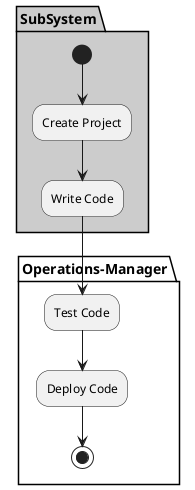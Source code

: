 @startuml

partition "Operations-Manager" {

}

partition SubSystem  #cccccc {
  (*) --> "Create Project"
  --> "Write Code"
}

partition "Operations-Manager" {
  "Write Code" --> "Test Code"
  "Test Code" --> "Deploy Code"
  "Deploy Code" --> (*)
}

@enduml
